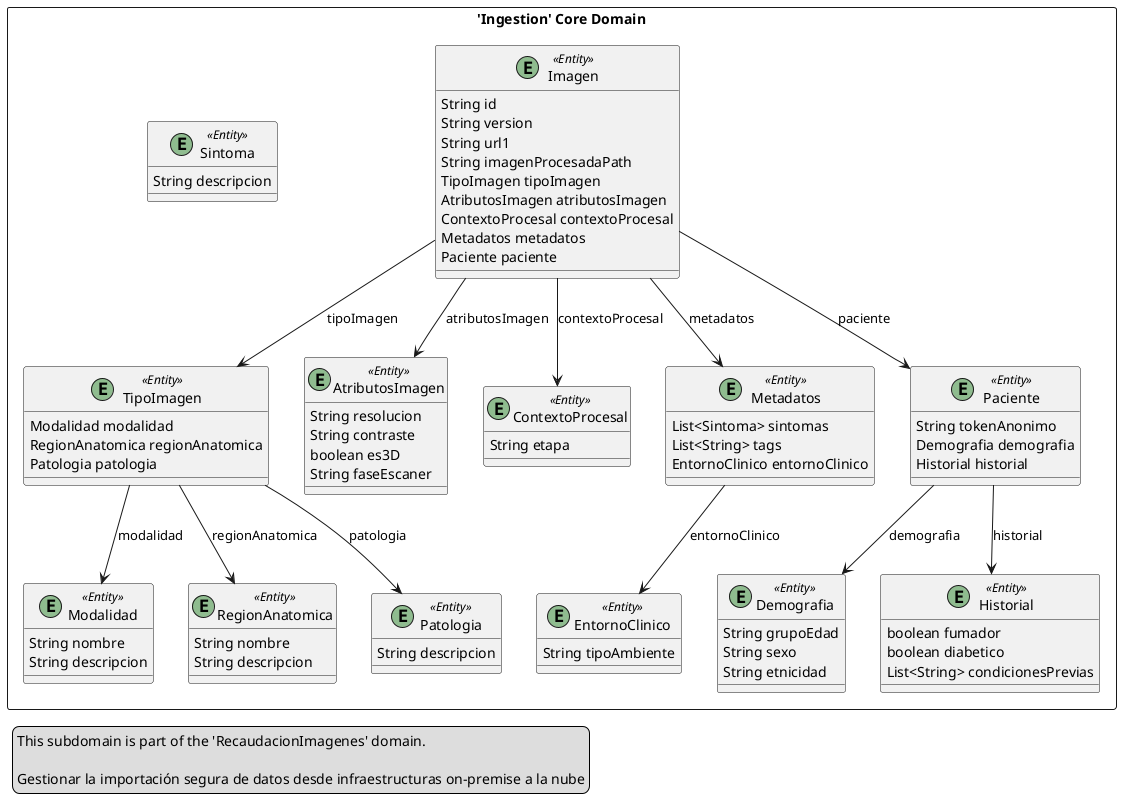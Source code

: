 @startuml

skinparam componentStyle uml2

package "'Ingestion' Core Domain" <<Rectangle>> {
	class Imagen <<(E,DarkSeaGreen) Entity>> {
		String id
		String version
		String url1
		String imagenProcesadaPath
		TipoImagen tipoImagen
		AtributosImagen atributosImagen
		ContextoProcesal contextoProcesal
		Metadatos metadatos
		Paciente paciente
	}
	class TipoImagen <<(E,DarkSeaGreen) Entity>> {
		Modalidad modalidad
		RegionAnatomica regionAnatomica
		Patologia patologia
	}
	class Modalidad <<(E,DarkSeaGreen) Entity>> {
		String nombre
		String descripcion
	}
	class RegionAnatomica <<(E,DarkSeaGreen) Entity>> {
		String nombre
		String descripcion
	}
	class Patologia <<(E,DarkSeaGreen) Entity>> {
		String descripcion
	}
	class AtributosImagen <<(E,DarkSeaGreen) Entity>> {
		String resolucion
		String contraste
		boolean es3D
		String faseEscaner
	}
	class ContextoProcesal <<(E,DarkSeaGreen) Entity>> {
		String etapa
	}
	class Metadatos <<(E,DarkSeaGreen) Entity>> {
		List<Sintoma> sintomas
		List<String> tags
		EntornoClinico entornoClinico
	}
	class Paciente <<(E,DarkSeaGreen) Entity>> {
		String tokenAnonimo
		Demografia demografia
		Historial historial
	}
	class Demografia <<(E,DarkSeaGreen) Entity>> {
		String grupoEdad
		String sexo
		String etnicidad
	}
	class Historial <<(E,DarkSeaGreen) Entity>> {
		boolean fumador
		boolean diabetico
		List<String> condicionesPrevias
	}
	class EntornoClinico <<(E,DarkSeaGreen) Entity>> {
		String tipoAmbiente
	}
	class Sintoma <<(E,DarkSeaGreen) Entity>> {
		String descripcion
	}
}
TipoImagen --> Patologia : patologia
Imagen --> TipoImagen : tipoImagen
Imagen --> ContextoProcesal : contextoProcesal
TipoImagen --> RegionAnatomica : regionAnatomica
Paciente --> Demografia : demografia
Imagen --> Paciente : paciente
Imagen --> Metadatos : metadatos
Paciente --> Historial : historial
TipoImagen --> Modalidad : modalidad
Imagen --> AtributosImagen : atributosImagen
Metadatos --> EntornoClinico : entornoClinico
legend left
  This subdomain is part of the 'RecaudacionImagenes' domain.

  Gestionar la importación segura de datos desde infraestructuras on-premise a la nube
end legend


@enduml
